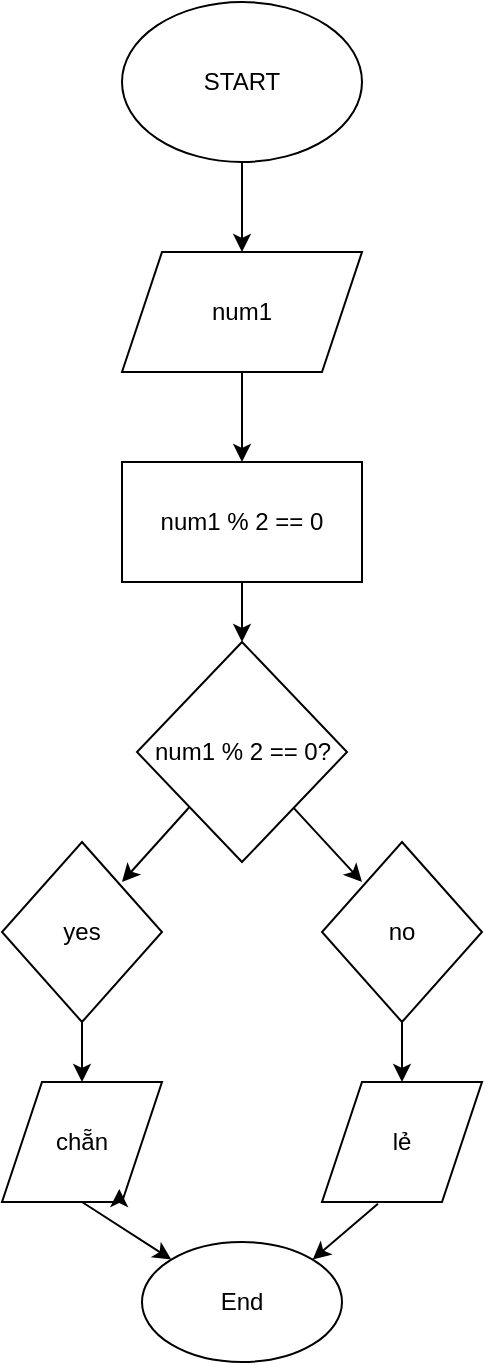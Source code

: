 <mxfile version="24.7.17">
  <diagram id="C5RBs43oDa-KdzZeNtuy" name="Page-1">
    <mxGraphModel dx="1036" dy="702" grid="1" gridSize="10" guides="1" tooltips="1" connect="1" arrows="1" fold="1" page="1" pageScale="1" pageWidth="827" pageHeight="1169" math="0" shadow="0">
      <root>
        <mxCell id="WIyWlLk6GJQsqaUBKTNV-0" />
        <mxCell id="WIyWlLk6GJQsqaUBKTNV-1" parent="WIyWlLk6GJQsqaUBKTNV-0" />
        <mxCell id="y1GekjER23w9h6hjI59I-0" value="START" style="ellipse;whiteSpace=wrap;html=1;" parent="WIyWlLk6GJQsqaUBKTNV-1" vertex="1">
          <mxGeometry x="320" y="400" width="120" height="80" as="geometry" />
        </mxCell>
        <mxCell id="pYC8I_TUiJmyJAMSqtOg-4" value="" style="edgeStyle=orthogonalEdgeStyle;rounded=0;orthogonalLoop=1;jettySize=auto;html=1;" edge="1" parent="WIyWlLk6GJQsqaUBKTNV-1" source="y1GekjER23w9h6hjI59I-1" target="pYC8I_TUiJmyJAMSqtOg-3">
          <mxGeometry relative="1" as="geometry" />
        </mxCell>
        <mxCell id="y1GekjER23w9h6hjI59I-1" value="num1 % 2 == 0" style="rounded=0;whiteSpace=wrap;html=1;" parent="WIyWlLk6GJQsqaUBKTNV-1" vertex="1">
          <mxGeometry x="320" y="630" width="120" height="60" as="geometry" />
        </mxCell>
        <mxCell id="y1GekjER23w9h6hjI59I-2" value="num1" style="shape=parallelogram;perimeter=parallelogramPerimeter;whiteSpace=wrap;html=1;fixedSize=1;" parent="WIyWlLk6GJQsqaUBKTNV-1" vertex="1">
          <mxGeometry x="320" y="525" width="120" height="60" as="geometry" />
        </mxCell>
        <mxCell id="y1GekjER23w9h6hjI59I-4" value="" style="endArrow=classic;html=1;rounded=0;exitX=0.5;exitY=1;exitDx=0;exitDy=0;entryX=0.5;entryY=0;entryDx=0;entryDy=0;" parent="WIyWlLk6GJQsqaUBKTNV-1" source="y1GekjER23w9h6hjI59I-0" target="y1GekjER23w9h6hjI59I-2" edge="1">
          <mxGeometry width="50" height="50" relative="1" as="geometry">
            <mxPoint x="380" y="500" as="sourcePoint" />
            <mxPoint x="430" y="450" as="targetPoint" />
          </mxGeometry>
        </mxCell>
        <mxCell id="y1GekjER23w9h6hjI59I-5" value="" style="endArrow=classic;html=1;rounded=0;exitX=0.5;exitY=1;exitDx=0;exitDy=0;entryX=0.5;entryY=0;entryDx=0;entryDy=0;" parent="WIyWlLk6GJQsqaUBKTNV-1" source="y1GekjER23w9h6hjI59I-2" target="y1GekjER23w9h6hjI59I-1" edge="1">
          <mxGeometry width="50" height="50" relative="1" as="geometry">
            <mxPoint x="600" y="560" as="sourcePoint" />
            <mxPoint x="650" y="510" as="targetPoint" />
          </mxGeometry>
        </mxCell>
        <mxCell id="y1GekjER23w9h6hjI59I-7" value="" style="endArrow=classic;html=1;rounded=0;" parent="WIyWlLk6GJQsqaUBKTNV-1" source="pYC8I_TUiJmyJAMSqtOg-3" edge="1">
          <mxGeometry width="50" height="50" relative="1" as="geometry">
            <mxPoint x="410" y="770" as="sourcePoint" />
            <mxPoint x="440" y="840" as="targetPoint" />
          </mxGeometry>
        </mxCell>
        <mxCell id="y1GekjER23w9h6hjI59I-8" value="" style="endArrow=classic;html=1;rounded=0;exitX=0;exitY=1;exitDx=0;exitDy=0;" parent="WIyWlLk6GJQsqaUBKTNV-1" source="pYC8I_TUiJmyJAMSqtOg-3" edge="1">
          <mxGeometry width="50" height="50" relative="1" as="geometry">
            <mxPoint x="350" y="770" as="sourcePoint" />
            <mxPoint x="320" y="840" as="targetPoint" />
          </mxGeometry>
        </mxCell>
        <mxCell id="y1GekjER23w9h6hjI59I-9" value="yes" style="rhombus;whiteSpace=wrap;html=1;" parent="WIyWlLk6GJQsqaUBKTNV-1" vertex="1">
          <mxGeometry x="260" y="820" width="80" height="90" as="geometry" />
        </mxCell>
        <mxCell id="y1GekjER23w9h6hjI59I-10" value="no" style="rhombus;whiteSpace=wrap;html=1;" parent="WIyWlLk6GJQsqaUBKTNV-1" vertex="1">
          <mxGeometry x="420" y="820" width="80" height="90" as="geometry" />
        </mxCell>
        <mxCell id="y1GekjER23w9h6hjI59I-11" value="" style="endArrow=classic;html=1;rounded=0;exitX=0.5;exitY=1;exitDx=0;exitDy=0;" parent="WIyWlLk6GJQsqaUBKTNV-1" source="y1GekjER23w9h6hjI59I-9" edge="1">
          <mxGeometry width="50" height="50" relative="1" as="geometry">
            <mxPoint x="390" y="1000" as="sourcePoint" />
            <mxPoint x="300" y="940" as="targetPoint" />
          </mxGeometry>
        </mxCell>
        <mxCell id="y1GekjER23w9h6hjI59I-12" value="" style="endArrow=classic;html=1;rounded=0;exitX=0.5;exitY=1;exitDx=0;exitDy=0;" parent="WIyWlLk6GJQsqaUBKTNV-1" source="y1GekjER23w9h6hjI59I-10" edge="1">
          <mxGeometry width="50" height="50" relative="1" as="geometry">
            <mxPoint x="390" y="1000" as="sourcePoint" />
            <mxPoint x="460" y="940" as="targetPoint" />
          </mxGeometry>
        </mxCell>
        <mxCell id="y1GekjER23w9h6hjI59I-13" value="chẵn" style="shape=parallelogram;perimeter=parallelogramPerimeter;whiteSpace=wrap;html=1;fixedSize=1;" parent="WIyWlLk6GJQsqaUBKTNV-1" vertex="1">
          <mxGeometry x="260" y="940" width="80" height="60" as="geometry" />
        </mxCell>
        <mxCell id="y1GekjER23w9h6hjI59I-14" value="lẻ" style="shape=parallelogram;perimeter=parallelogramPerimeter;whiteSpace=wrap;html=1;fixedSize=1;" parent="WIyWlLk6GJQsqaUBKTNV-1" vertex="1">
          <mxGeometry x="420" y="940" width="80" height="60" as="geometry" />
        </mxCell>
        <mxCell id="y1GekjER23w9h6hjI59I-15" value="" style="endArrow=classic;html=1;rounded=0;entryX=0;entryY=0;entryDx=0;entryDy=0;" parent="WIyWlLk6GJQsqaUBKTNV-1" target="y1GekjER23w9h6hjI59I-17" edge="1">
          <mxGeometry width="50" height="50" relative="1" as="geometry">
            <mxPoint x="300" y="1000" as="sourcePoint" />
            <mxPoint x="320" y="1030" as="targetPoint" />
          </mxGeometry>
        </mxCell>
        <mxCell id="y1GekjER23w9h6hjI59I-16" value="" style="endArrow=classic;html=1;rounded=0;exitX=0.35;exitY=1.014;exitDx=0;exitDy=0;exitPerimeter=0;entryX=1;entryY=0;entryDx=0;entryDy=0;" parent="WIyWlLk6GJQsqaUBKTNV-1" source="y1GekjER23w9h6hjI59I-14" target="y1GekjER23w9h6hjI59I-17" edge="1">
          <mxGeometry width="50" height="50" relative="1" as="geometry">
            <mxPoint x="291" y="1011" as="sourcePoint" />
            <mxPoint x="448" y="1030" as="targetPoint" />
            <Array as="points" />
          </mxGeometry>
        </mxCell>
        <mxCell id="y1GekjER23w9h6hjI59I-17" value="End" style="ellipse;whiteSpace=wrap;html=1;" parent="WIyWlLk6GJQsqaUBKTNV-1" vertex="1">
          <mxGeometry x="330" y="1020" width="100" height="60" as="geometry" />
        </mxCell>
        <mxCell id="y1GekjER23w9h6hjI59I-18" style="edgeStyle=orthogonalEdgeStyle;rounded=0;orthogonalLoop=1;jettySize=auto;html=1;exitX=0.25;exitY=1;exitDx=0;exitDy=0;entryX=0.733;entryY=0.892;entryDx=0;entryDy=0;entryPerimeter=0;" parent="WIyWlLk6GJQsqaUBKTNV-1" source="y1GekjER23w9h6hjI59I-13" target="y1GekjER23w9h6hjI59I-13" edge="1">
          <mxGeometry relative="1" as="geometry" />
        </mxCell>
        <mxCell id="pYC8I_TUiJmyJAMSqtOg-3" value="num1 % 2 == 0?" style="rhombus;whiteSpace=wrap;html=1;" vertex="1" parent="WIyWlLk6GJQsqaUBKTNV-1">
          <mxGeometry x="327.5" y="720" width="105" height="110" as="geometry" />
        </mxCell>
      </root>
    </mxGraphModel>
  </diagram>
</mxfile>
